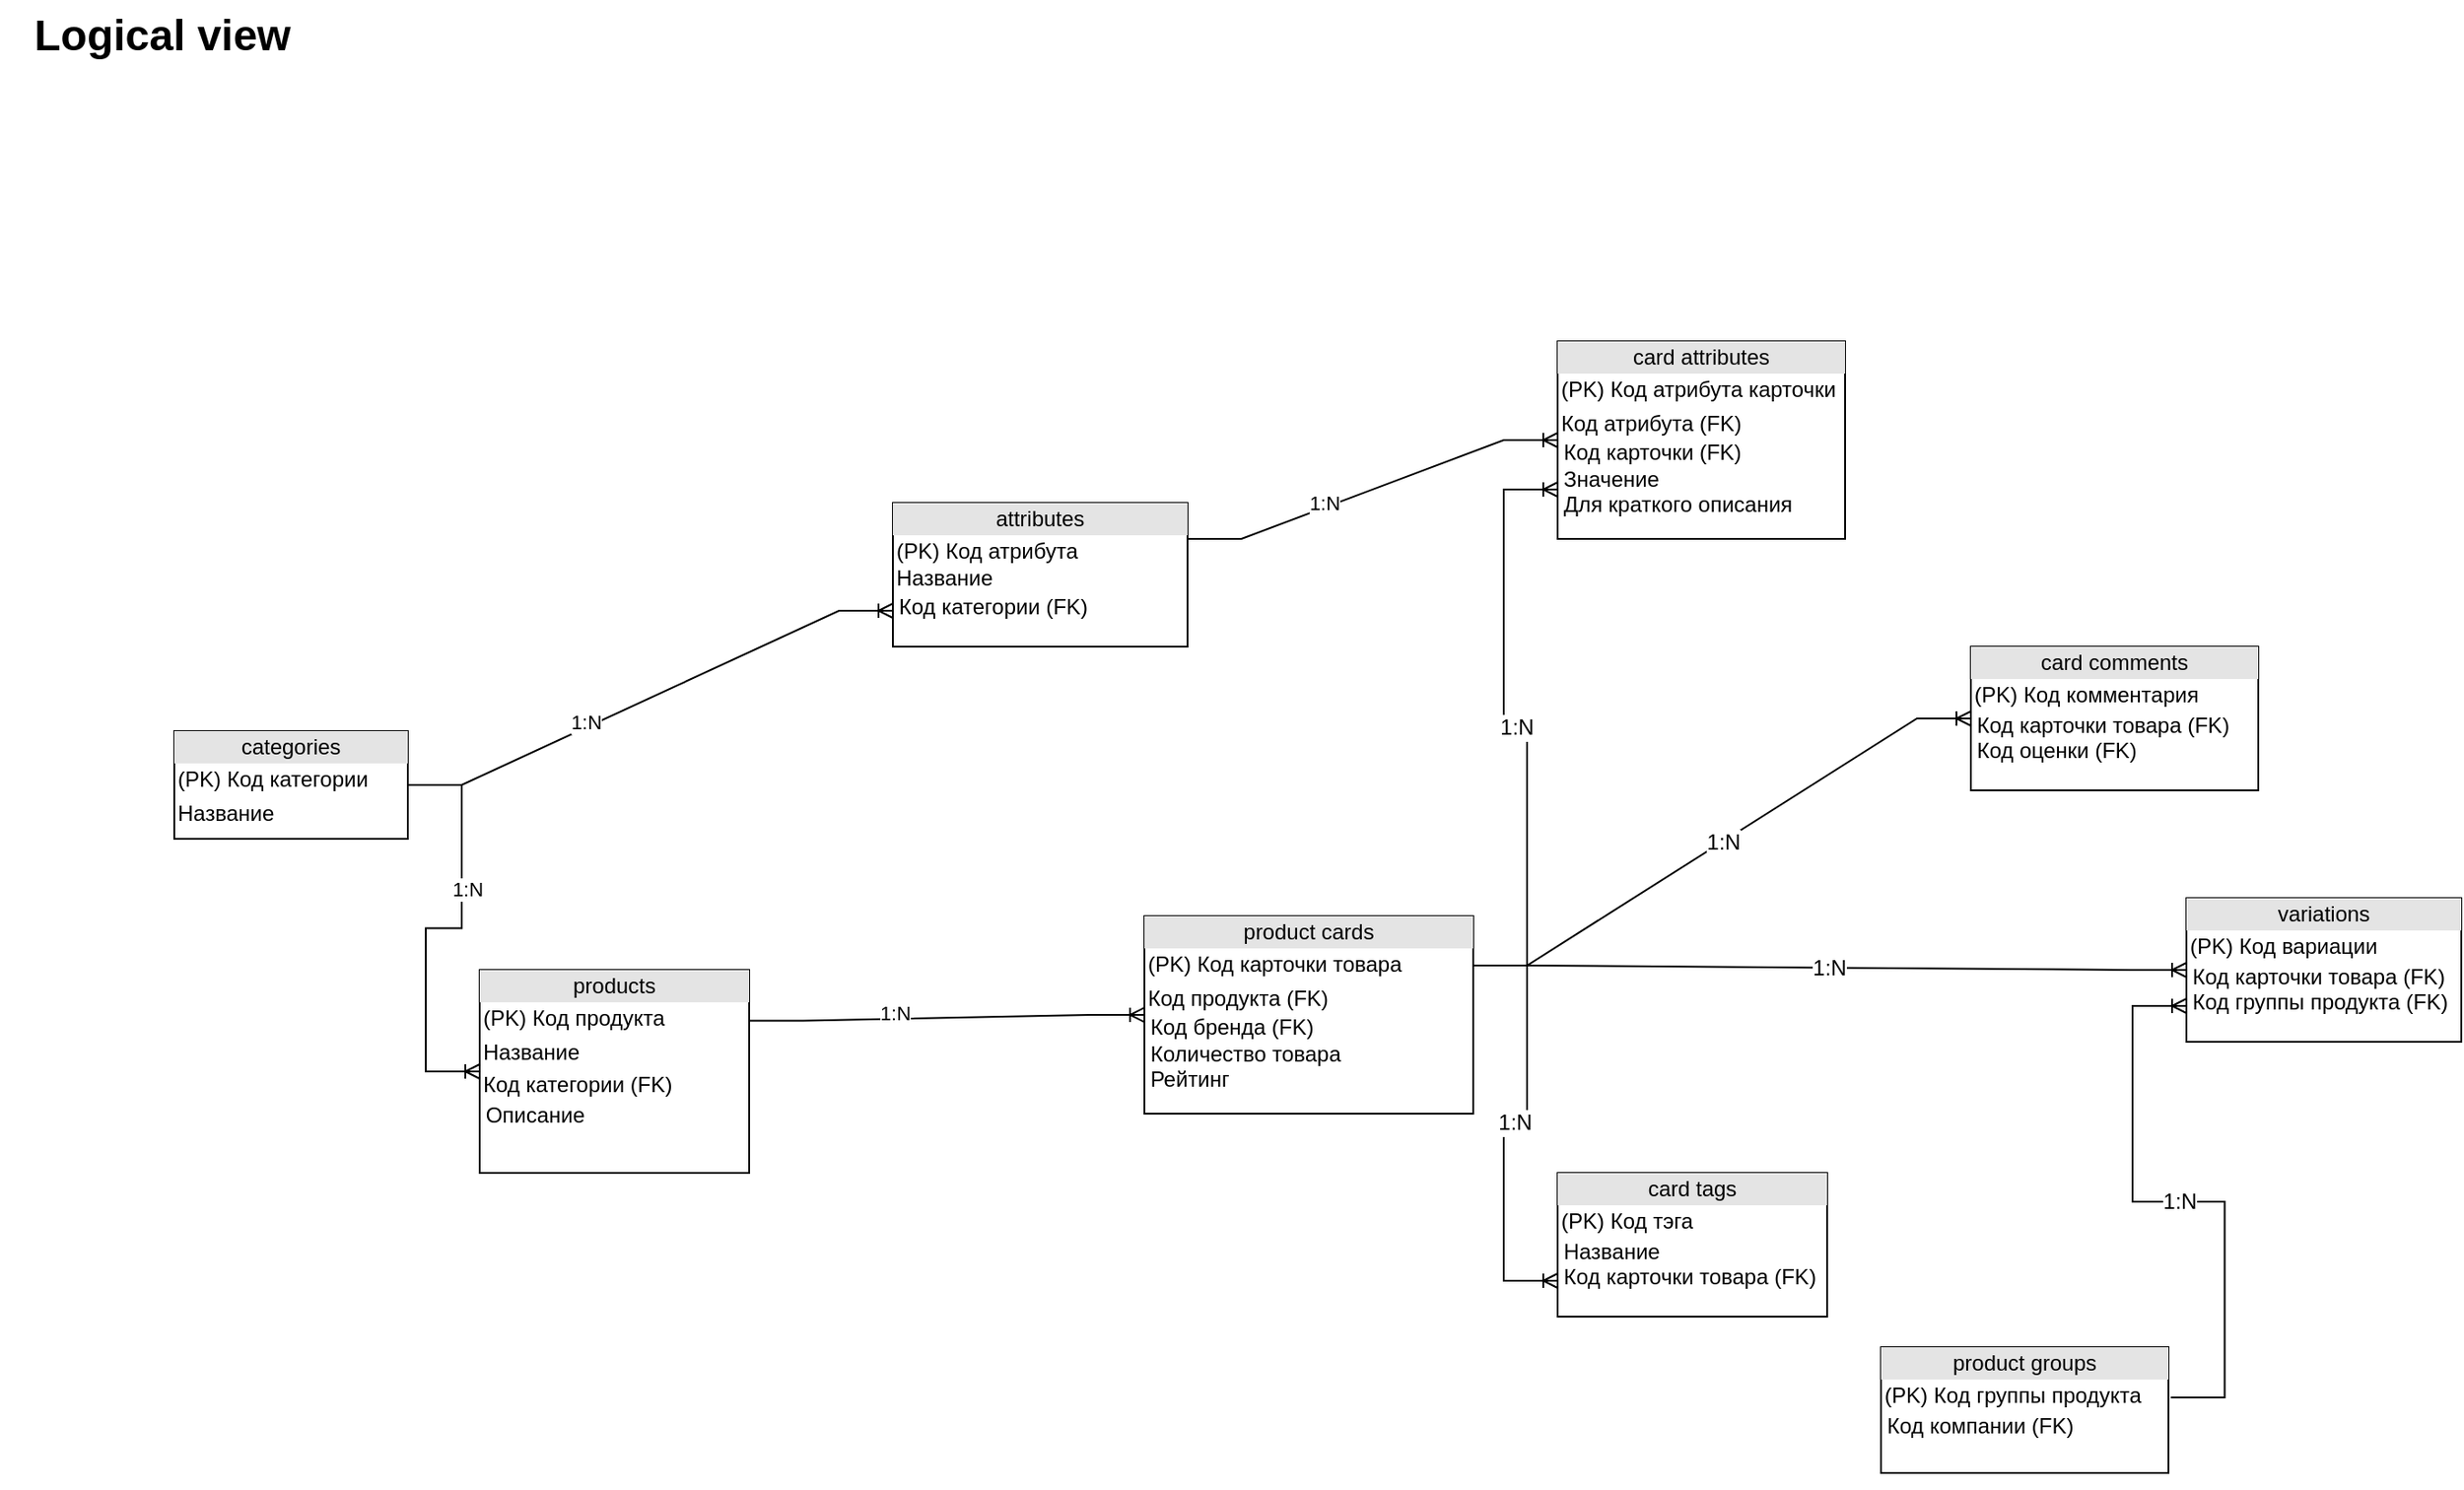 <mxfile version="19.0.3" type="device"><diagram id="nevj6IgRP8anZ_fOUIry" name="Page-1"><mxGraphModel dx="2249" dy="794" grid="1" gridSize="10" guides="1" tooltips="1" connect="1" arrows="1" fold="1" page="1" pageScale="1" pageWidth="827" pageHeight="1169" math="0" shadow="0"><root><mxCell id="0"/><mxCell id="1" parent="0"/><mxCell id="iW8mWaWO1qM2WvZxo6Ai-1" value="&lt;div style=&quot;text-align: center; box-sizing: border-box; width: 100%; background: rgb(228, 228, 228); padding: 2px;&quot;&gt;products&lt;/div&gt;&lt;table style=&quot;width:100%;font-size:1em;&quot; cellpadding=&quot;2&quot; cellspacing=&quot;0&quot;&gt;&lt;tbody&gt;&lt;tr&gt;&lt;td&gt;(PK) Код продукта&lt;/td&gt;&lt;td&gt;&lt;br&gt;&lt;/td&gt;&lt;/tr&gt;&lt;tr&gt;&lt;td&gt;Название&lt;/td&gt;&lt;td&gt;&lt;br&gt;&lt;/td&gt;&lt;/tr&gt;&lt;tr&gt;&lt;td&gt;Код категории (FK)&lt;br&gt;&lt;/td&gt;&lt;td&gt;&lt;/td&gt;&lt;/tr&gt;&lt;/tbody&gt;&lt;/table&gt;&amp;nbsp;Описание&lt;br&gt;&amp;nbsp;&lt;span style=&quot;&quot;&gt;&lt;/span&gt;" style="verticalAlign=top;align=left;overflow=fill;html=1;" parent="1" vertex="1"><mxGeometry x="-560" y="540" width="150" height="113" as="geometry"/></mxCell><mxCell id="iW8mWaWO1qM2WvZxo6Ai-2" value="&lt;div style=&quot;text-align: center; box-sizing: border-box; width: 100%; background: rgb(228, 228, 228); padding: 2px;&quot;&gt;categories&lt;/div&gt;&lt;table style=&quot;width:100%;font-size:1em;&quot; cellpadding=&quot;2&quot; cellspacing=&quot;0&quot;&gt;&lt;tbody&gt;&lt;tr&gt;&lt;td&gt;(PK) Код категории&lt;/td&gt;&lt;td&gt;&lt;br&gt;&lt;/td&gt;&lt;/tr&gt;&lt;tr&gt;&lt;td&gt;Название&lt;/td&gt;&lt;td&gt;&lt;br&gt;&lt;/td&gt;&lt;/tr&gt;&lt;/tbody&gt;&lt;/table&gt;&lt;br&gt;&lt;br&gt;&lt;span style=&quot;&quot;&gt;&lt;/span&gt;" style="verticalAlign=top;align=left;overflow=fill;html=1;" parent="1" vertex="1"><mxGeometry x="-730" y="407" width="130" height="60" as="geometry"/></mxCell><mxCell id="iW8mWaWO1qM2WvZxo6Ai-3" value="&lt;div style=&quot;text-align: center; box-sizing: border-box; width: 100%; background: rgb(228, 228, 228); padding: 2px;&quot;&gt;product cards&lt;/div&gt;&lt;table style=&quot;width:100%;font-size:1em;&quot; cellpadding=&quot;2&quot; cellspacing=&quot;0&quot;&gt;&lt;tbody&gt;&lt;tr&gt;&lt;td&gt;(PK) Код карточки товара&lt;/td&gt;&lt;td&gt;&lt;br&gt;&lt;/td&gt;&lt;/tr&gt;&lt;tr&gt;&lt;td&gt;Код продукта (FK)&lt;/td&gt;&lt;td&gt;&lt;br&gt;&lt;/td&gt;&lt;/tr&gt;&lt;/tbody&gt;&lt;/table&gt;&lt;span style=&quot;&quot;&gt;&amp;nbsp;Код бренда (FK)&lt;br&gt;&amp;nbsp;Количество товара&lt;br&gt;&amp;nbsp;Рейтинг&lt;br&gt;&lt;/span&gt;" style="verticalAlign=top;align=left;overflow=fill;html=1;" parent="1" vertex="1"><mxGeometry x="-190" y="510" width="183" height="110" as="geometry"/></mxCell><mxCell id="iW8mWaWO1qM2WvZxo6Ai-4" value="&lt;div style=&quot;text-align: center; box-sizing: border-box; width: 100%; background: rgb(228, 228, 228); padding: 2px;&quot;&gt;attributes&lt;/div&gt;&lt;table style=&quot;width:100%;font-size:1em;&quot; cellpadding=&quot;2&quot; cellspacing=&quot;0&quot;&gt;&lt;tbody&gt;&lt;tr&gt;&lt;td&gt;(PK) Код атрибута&lt;br&gt;Название&lt;/td&gt;&lt;td&gt;&lt;/td&gt;&lt;/tr&gt;&lt;/tbody&gt;&lt;/table&gt;&lt;span style=&quot;&quot;&gt;&amp;nbsp;Код категории (FK)&lt;br&gt;&lt;/span&gt;" style="verticalAlign=top;align=left;overflow=fill;html=1;" parent="1" vertex="1"><mxGeometry x="-330" y="280" width="164" height="80" as="geometry"/></mxCell><mxCell id="iW8mWaWO1qM2WvZxo6Ai-5" value="&lt;div style=&quot;text-align: center; box-sizing: border-box; width: 100%; background: rgb(228, 228, 228); padding: 2px;&quot;&gt;card attributes&lt;/div&gt;&lt;table style=&quot;width:100%;font-size:1em;&quot; cellpadding=&quot;2&quot; cellspacing=&quot;0&quot;&gt;&lt;tbody&gt;&lt;tr&gt;&lt;td&gt;(PK) Код атрибута карточки&lt;/td&gt;&lt;td&gt;&lt;br&gt;&lt;/td&gt;&lt;/tr&gt;&lt;tr&gt;&lt;td&gt;Код атрибута (FK)&lt;/td&gt;&lt;td&gt;&lt;br&gt;&lt;/td&gt;&lt;/tr&gt;&lt;/tbody&gt;&lt;/table&gt;&amp;nbsp;Код карточки (FK)&lt;br&gt;&lt;span style=&quot;&quot;&gt;&amp;nbsp;Значение&lt;br&gt;&amp;nbsp;Для краткого описания&lt;br&gt;&amp;nbsp;&lt;br&gt;&lt;/span&gt;" style="verticalAlign=top;align=left;overflow=fill;html=1;direction=west;" parent="1" vertex="1"><mxGeometry x="40" y="190" width="160" height="110" as="geometry"/></mxCell><mxCell id="iW8mWaWO1qM2WvZxo6Ai-6" value="&lt;div style=&quot;text-align: center; box-sizing: border-box; width: 100%; background: rgb(228, 228, 228); padding: 2px;&quot;&gt;variations&lt;/div&gt;&lt;table style=&quot;width:100%;font-size:1em;&quot; cellpadding=&quot;2&quot; cellspacing=&quot;0&quot;&gt;&lt;tbody&gt;&lt;tr&gt;&lt;td&gt;(PK) Код вариации&lt;/td&gt;&lt;td&gt;&lt;/td&gt;&lt;/tr&gt;&lt;/tbody&gt;&lt;/table&gt;&lt;span style=&quot;&quot;&gt;&amp;nbsp;Код карточки товара (FK)&lt;br&gt;&amp;nbsp;Код группы продукта (FK)&lt;br&gt;&lt;/span&gt;" style="verticalAlign=top;align=left;overflow=fill;html=1;" parent="1" vertex="1"><mxGeometry x="390" y="500" width="153" height="80" as="geometry"/></mxCell><mxCell id="iW8mWaWO1qM2WvZxo6Ai-7" value="&lt;div style=&quot;text-align: center; box-sizing: border-box; width: 100%; background: rgb(228, 228, 228); padding: 2px;&quot;&gt;product groups&lt;/div&gt;&lt;table style=&quot;width:100%;font-size:1em;&quot; cellpadding=&quot;2&quot; cellspacing=&quot;0&quot;&gt;&lt;tbody&gt;&lt;tr&gt;&lt;td&gt;(PK) Код группы продукта&lt;/td&gt;&lt;td&gt;&lt;br&gt;&lt;/td&gt;&lt;/tr&gt;&lt;/tbody&gt;&lt;/table&gt;&lt;span style=&quot;&quot;&gt;&amp;nbsp;Код компании (FK)&amp;nbsp;&lt;br&gt;&lt;/span&gt;" style="verticalAlign=top;align=left;overflow=fill;html=1;" parent="1" vertex="1"><mxGeometry x="220" y="750" width="160" height="70" as="geometry"/></mxCell><mxCell id="iW8mWaWO1qM2WvZxo6Ai-8" style="edgeStyle=orthogonalEdgeStyle;rounded=0;orthogonalLoop=1;jettySize=auto;html=1;exitX=0.5;exitY=1;exitDx=0;exitDy=0;" parent="1" source="iW8mWaWO1qM2WvZxo6Ai-7" target="iW8mWaWO1qM2WvZxo6Ai-7" edge="1"><mxGeometry relative="1" as="geometry"/></mxCell><mxCell id="iW8mWaWO1qM2WvZxo6Ai-9" value="&lt;div style=&quot;text-align: center; box-sizing: border-box; width: 100%; background: rgb(228, 228, 228); padding: 2px;&quot;&gt;card tags&lt;/div&gt;&lt;table style=&quot;width:100%;font-size:1em;&quot; cellpadding=&quot;2&quot; cellspacing=&quot;0&quot;&gt;&lt;tbody&gt;&lt;tr&gt;&lt;td&gt;(PK) Код тэга&lt;/td&gt;&lt;td&gt;&lt;/td&gt;&lt;/tr&gt;&lt;/tbody&gt;&lt;/table&gt;&lt;span style=&quot;&quot;&gt;&amp;nbsp;Название&lt;br&gt;&amp;nbsp;Код карточки товара (FK)&lt;br&gt;&lt;/span&gt;" style="verticalAlign=top;align=left;overflow=fill;html=1;" parent="1" vertex="1"><mxGeometry x="40" y="653" width="150" height="80" as="geometry"/></mxCell><mxCell id="iW8mWaWO1qM2WvZxo6Ai-13" value="Logical view" style="text;strokeColor=none;fillColor=none;html=1;fontSize=24;fontStyle=1;verticalAlign=middle;align=center;" parent="1" vertex="1"><mxGeometry x="-827" width="180" height="40" as="geometry"/></mxCell><mxCell id="fGZAr3gPId15eaX6aNH4-1" value="&lt;div style=&quot;text-align: center; box-sizing: border-box; width: 100%; background: rgb(228, 228, 228); padding: 2px;&quot;&gt;card comments&lt;/div&gt;&lt;table style=&quot;width:100%;font-size:1em;&quot; cellpadding=&quot;2&quot; cellspacing=&quot;0&quot;&gt;&lt;tbody&gt;&lt;tr&gt;&lt;td&gt;(PK) Код комментария&lt;/td&gt;&lt;td&gt;&lt;br&gt;&lt;/td&gt;&lt;/tr&gt;&lt;/tbody&gt;&lt;/table&gt;&lt;span style=&quot;&quot;&gt;&amp;nbsp;Код карточки товара (FK)&amp;nbsp;&lt;br&gt;&amp;nbsp;Код оценки (FK)&lt;br&gt;&lt;/span&gt;" style="verticalAlign=top;align=left;overflow=fill;html=1;" parent="1" vertex="1"><mxGeometry x="270" y="360" width="160" height="80" as="geometry"/></mxCell><mxCell id="9tksmoxpgB86n25fzfVR-2" value="" style="edgeStyle=entityRelationEdgeStyle;fontSize=12;html=1;endArrow=ERoneToMany;rounded=0;exitX=1;exitY=0.5;exitDx=0;exitDy=0;entryX=0;entryY=0.5;entryDx=0;entryDy=0;" parent="1" source="iW8mWaWO1qM2WvZxo6Ai-2" target="iW8mWaWO1qM2WvZxo6Ai-1" edge="1"><mxGeometry width="100" height="100" relative="1" as="geometry"><mxPoint x="-270" y="530" as="sourcePoint"/><mxPoint x="-170" y="430" as="targetPoint"/></mxGeometry></mxCell><mxCell id="9tksmoxpgB86n25fzfVR-3" value="1:N" style="edgeLabel;html=1;align=center;verticalAlign=middle;resizable=0;points=[];" parent="9tksmoxpgB86n25fzfVR-2" vertex="1" connectable="0"><mxGeometry x="-0.266" y="3" relative="1" as="geometry"><mxPoint as="offset"/></mxGeometry></mxCell><mxCell id="78ofRczjdr6yO-8EeX74-1" value="" style="edgeStyle=entityRelationEdgeStyle;fontSize=12;html=1;endArrow=ERoneToMany;rounded=0;entryX=0;entryY=0.75;entryDx=0;entryDy=0;exitX=1;exitY=0.5;exitDx=0;exitDy=0;" parent="1" source="iW8mWaWO1qM2WvZxo6Ai-2" target="iW8mWaWO1qM2WvZxo6Ai-4" edge="1"><mxGeometry width="100" height="100" relative="1" as="geometry"><mxPoint x="-530" y="370" as="sourcePoint"/><mxPoint x="-530" y="550.5" as="targetPoint"/></mxGeometry></mxCell><mxCell id="78ofRczjdr6yO-8EeX74-2" value="1:N" style="edgeLabel;html=1;align=center;verticalAlign=middle;resizable=0;points=[];" parent="78ofRczjdr6yO-8EeX74-1" vertex="1" connectable="0"><mxGeometry x="-0.266" y="3" relative="1" as="geometry"><mxPoint as="offset"/></mxGeometry></mxCell><mxCell id="78ofRczjdr6yO-8EeX74-3" value="" style="edgeStyle=entityRelationEdgeStyle;fontSize=12;html=1;endArrow=ERoneToMany;rounded=0;exitX=1;exitY=0.25;exitDx=0;exitDy=0;entryX=1;entryY=0.5;entryDx=0;entryDy=0;" parent="1" source="iW8mWaWO1qM2WvZxo6Ai-4" target="iW8mWaWO1qM2WvZxo6Ai-5" edge="1"><mxGeometry width="100" height="100" relative="1" as="geometry"><mxPoint x="-580" y="457" as="sourcePoint"/><mxPoint x="-520" y="560.5" as="targetPoint"/></mxGeometry></mxCell><mxCell id="78ofRczjdr6yO-8EeX74-4" value="1:N" style="edgeLabel;html=1;align=center;verticalAlign=middle;resizable=0;points=[];" parent="78ofRczjdr6yO-8EeX74-3" vertex="1" connectable="0"><mxGeometry x="-0.266" y="3" relative="1" as="geometry"><mxPoint as="offset"/></mxGeometry></mxCell><mxCell id="78ofRczjdr6yO-8EeX74-5" value="1:N" style="edgeStyle=entityRelationEdgeStyle;fontSize=12;html=1;endArrow=ERoneToMany;rounded=0;exitX=1;exitY=0.25;exitDx=0;exitDy=0;entryX=1;entryY=0.25;entryDx=0;entryDy=0;" parent="1" source="iW8mWaWO1qM2WvZxo6Ai-3" target="iW8mWaWO1qM2WvZxo6Ai-5" edge="1"><mxGeometry width="100" height="100" relative="1" as="geometry"><mxPoint x="90" y="480" as="sourcePoint"/><mxPoint x="190" y="380" as="targetPoint"/></mxGeometry></mxCell><mxCell id="78ofRczjdr6yO-8EeX74-7" value="" style="edgeStyle=entityRelationEdgeStyle;fontSize=12;html=1;endArrow=ERoneToMany;rounded=0;exitX=1;exitY=0.25;exitDx=0;exitDy=0;entryX=0;entryY=0.5;entryDx=0;entryDy=0;" parent="1" source="iW8mWaWO1qM2WvZxo6Ai-1" target="iW8mWaWO1qM2WvZxo6Ai-3" edge="1"><mxGeometry width="100" height="100" relative="1" as="geometry"><mxPoint x="-570" y="467" as="sourcePoint"/><mxPoint x="-510" y="570.5" as="targetPoint"/></mxGeometry></mxCell><mxCell id="78ofRczjdr6yO-8EeX74-8" value="1:N" style="edgeLabel;html=1;align=center;verticalAlign=middle;resizable=0;points=[];" parent="78ofRczjdr6yO-8EeX74-7" vertex="1" connectable="0"><mxGeometry x="-0.266" y="3" relative="1" as="geometry"><mxPoint as="offset"/></mxGeometry></mxCell><mxCell id="78ofRczjdr6yO-8EeX74-9" value="1:N" style="edgeStyle=entityRelationEdgeStyle;fontSize=12;html=1;endArrow=ERoneToMany;rounded=0;exitX=1;exitY=0.25;exitDx=0;exitDy=0;entryX=0;entryY=0.5;entryDx=0;entryDy=0;" parent="1" source="iW8mWaWO1qM2WvZxo6Ai-3" target="fGZAr3gPId15eaX6aNH4-1" edge="1"><mxGeometry width="100" height="100" relative="1" as="geometry"><mxPoint x="-7" y="563" as="sourcePoint"/><mxPoint x="50" y="282.5" as="targetPoint"/></mxGeometry></mxCell><mxCell id="78ofRczjdr6yO-8EeX74-10" value="1:N" style="edgeStyle=entityRelationEdgeStyle;fontSize=12;html=1;endArrow=ERoneToMany;rounded=0;exitX=1;exitY=0.25;exitDx=0;exitDy=0;entryX=0;entryY=0.75;entryDx=0;entryDy=0;" parent="1" source="iW8mWaWO1qM2WvZxo6Ai-3" target="iW8mWaWO1qM2WvZxo6Ai-9" edge="1"><mxGeometry width="100" height="100" relative="1" as="geometry"><mxPoint x="180" y="620" as="sourcePoint"/><mxPoint x="280" y="520" as="targetPoint"/></mxGeometry></mxCell><mxCell id="78ofRczjdr6yO-8EeX74-11" value="1:N" style="edgeStyle=entityRelationEdgeStyle;fontSize=12;html=1;endArrow=ERoneToMany;rounded=0;exitX=1.008;exitY=0.4;exitDx=0;exitDy=0;entryX=0;entryY=0.75;entryDx=0;entryDy=0;exitPerimeter=0;" parent="1" source="iW8mWaWO1qM2WvZxo6Ai-7" target="iW8mWaWO1qM2WvZxo6Ai-6" edge="1"><mxGeometry width="100" height="100" relative="1" as="geometry"><mxPoint x="460" y="762" as="sourcePoint"/><mxPoint x="667" y="740" as="targetPoint"/></mxGeometry></mxCell><mxCell id="78ofRczjdr6yO-8EeX74-13" value="1:N" style="edgeStyle=entityRelationEdgeStyle;fontSize=12;html=1;endArrow=ERoneToMany;rounded=0;exitX=1;exitY=0.25;exitDx=0;exitDy=0;entryX=0;entryY=0.5;entryDx=0;entryDy=0;" parent="1" source="iW8mWaWO1qM2WvZxo6Ai-3" target="iW8mWaWO1qM2WvZxo6Ai-6" edge="1"><mxGeometry width="100" height="100" relative="1" as="geometry"><mxPoint x="40" y="577.5" as="sourcePoint"/><mxPoint x="247" y="555.5" as="targetPoint"/></mxGeometry></mxCell></root></mxGraphModel></diagram></mxfile>